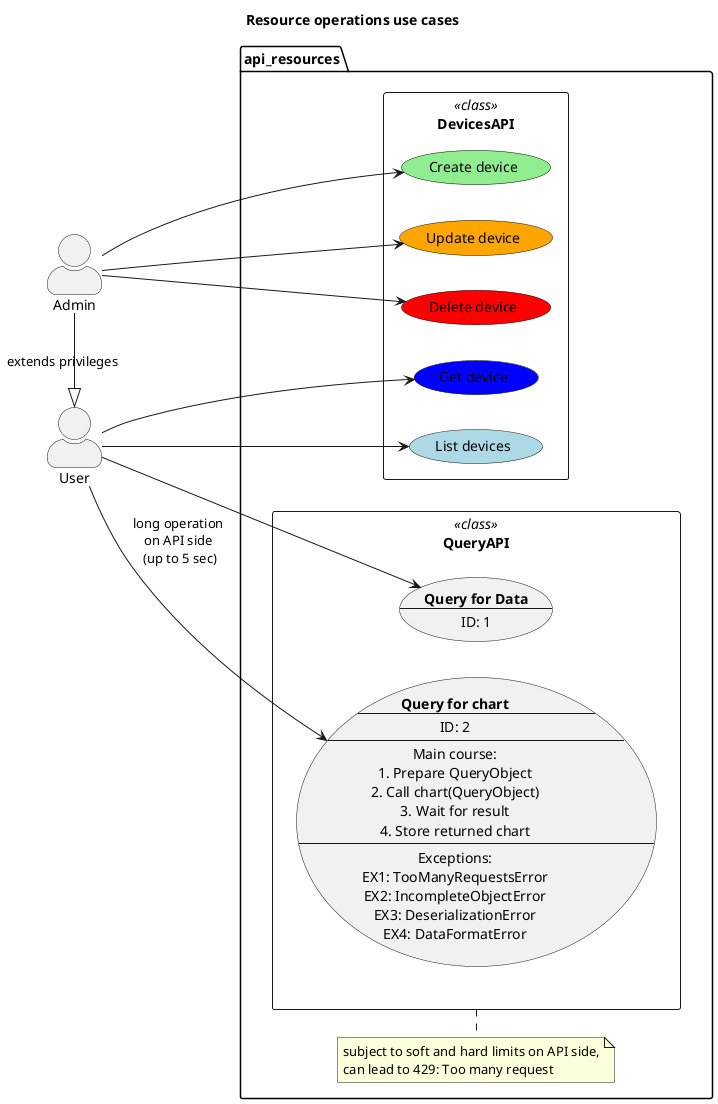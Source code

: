 @startuml usecase

title Resource operations use cases

left to right direction
' top to bottom direction
skinparam actorStyle awesome

actor "User" as user
actor "Admin" as admin
admin -|> user: extends privileges

package api_resources{
    rectangle DevicesAPI <<class>>{
        usecase "Create device" as create_device #lightgreen
        usecase "Update device" as update_device #orange
        usecase "Delete device" as delete_device #red
        usecase "Get device" as get_device #blue
        usecase "List devices" as list_devices #lightblue
    }
    admin --> create_device
    admin --> update_device
    admin --> delete_device
    user --> get_device
    user --> list_devices

    rectangle QueryAPI <<class>> {
        usecase query_data as "**Query for Data**
        --
        ID: 1
        "
        
        usecase query_chart as "**Query for chart**
        --
        ID: 2
        --
        Main course:
        1. Prepare QueryObject
        2. Call chart(QueryObject)
        3. Wait for result
        4. Store returned chart
        --
        Exceptions:
        EX1: TooManyRequestsError
        EX2: IncompleteObjectError
        EX3: DeserializationError
        EX4: DataFormatError
        " 
    }
    user --> query_data
    user --> query_chart: long operation\non API side\n (up to 5 sec)
    note bottom of QueryAPI: subject to soft and hard limits on API side,\ncan lead to 429: Too many request 
}
@enduml